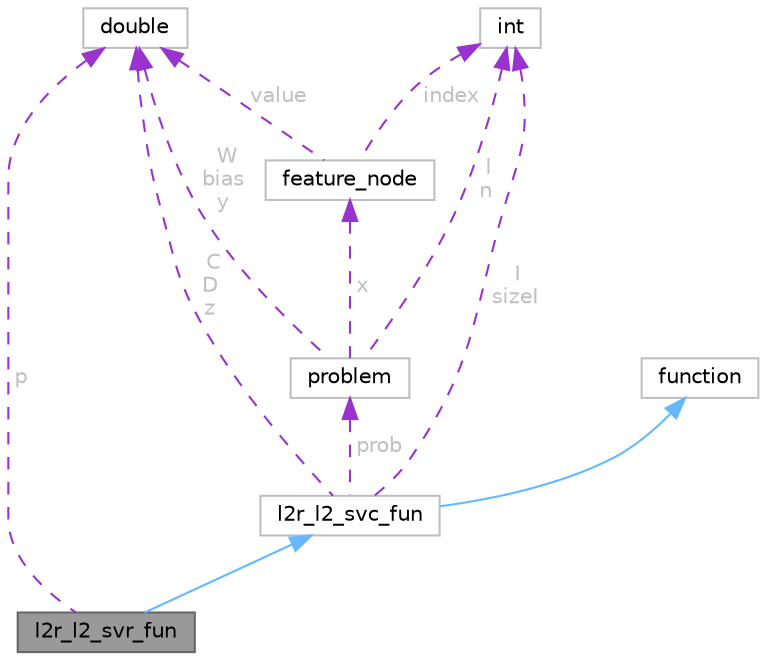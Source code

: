 digraph "l2r_l2_svr_fun"
{
 // LATEX_PDF_SIZE
  bgcolor="transparent";
  edge [fontname=Helvetica,fontsize=10,labelfontname=Helvetica,labelfontsize=10];
  node [fontname=Helvetica,fontsize=10,shape=box,height=0.2,width=0.4];
  Node1 [id="Node000001",label="l2r_l2_svr_fun",height=0.2,width=0.4,color="gray40", fillcolor="grey60", style="filled", fontcolor="black",tooltip=" "];
  Node2 -> Node1 [id="edge12_Node000001_Node000002",dir="back",color="steelblue1",style="solid",tooltip=" "];
  Node2 [id="Node000002",label="l2r_l2_svc_fun",height=0.2,width=0.4,color="grey75", fillcolor="white", style="filled",URL="$db/d03/classl2r__l2__svc__fun.html",tooltip=" "];
  Node3 -> Node2 [id="edge13_Node000002_Node000003",dir="back",color="steelblue1",style="solid",tooltip=" "];
  Node3 [id="Node000003",label="function",height=0.2,width=0.4,color="grey75", fillcolor="white", style="filled",URL="$d6/d8f/classfunction.html",tooltip=" "];
  Node4 -> Node2 [id="edge14_Node000002_Node000004",dir="back",color="darkorchid3",style="dashed",tooltip=" ",label=" C\nD\nz",fontcolor="grey" ];
  Node4 [id="Node000004",label="double",height=0.2,width=0.4,color="grey75", fillcolor="white", style="filled",tooltip=" "];
  Node5 -> Node2 [id="edge15_Node000002_Node000005",dir="back",color="darkorchid3",style="dashed",tooltip=" ",label=" I\nsizeI",fontcolor="grey" ];
  Node5 [id="Node000005",label="int",height=0.2,width=0.4,color="grey75", fillcolor="white", style="filled",tooltip=" "];
  Node6 -> Node2 [id="edge16_Node000002_Node000006",dir="back",color="darkorchid3",style="dashed",tooltip=" ",label=" prob",fontcolor="grey" ];
  Node6 [id="Node000006",label="problem",height=0.2,width=0.4,color="grey75", fillcolor="white", style="filled",URL="$dc/db3/structproblem.html",tooltip=" "];
  Node5 -> Node6 [id="edge17_Node000006_Node000005",dir="back",color="darkorchid3",style="dashed",tooltip=" ",label=" l\nn",fontcolor="grey" ];
  Node4 -> Node6 [id="edge18_Node000006_Node000004",dir="back",color="darkorchid3",style="dashed",tooltip=" ",label=" W\nbias\ny",fontcolor="grey" ];
  Node7 -> Node6 [id="edge19_Node000006_Node000007",dir="back",color="darkorchid3",style="dashed",tooltip=" ",label=" x",fontcolor="grey" ];
  Node7 [id="Node000007",label="feature_node",height=0.2,width=0.4,color="grey75", fillcolor="white", style="filled",URL="$de/de4/structfeature__node.html",tooltip=" "];
  Node5 -> Node7 [id="edge20_Node000007_Node000005",dir="back",color="darkorchid3",style="dashed",tooltip=" ",label=" index",fontcolor="grey" ];
  Node4 -> Node7 [id="edge21_Node000007_Node000004",dir="back",color="darkorchid3",style="dashed",tooltip=" ",label=" value",fontcolor="grey" ];
  Node4 -> Node1 [id="edge22_Node000001_Node000004",dir="back",color="darkorchid3",style="dashed",tooltip=" ",label=" p",fontcolor="grey" ];
}
